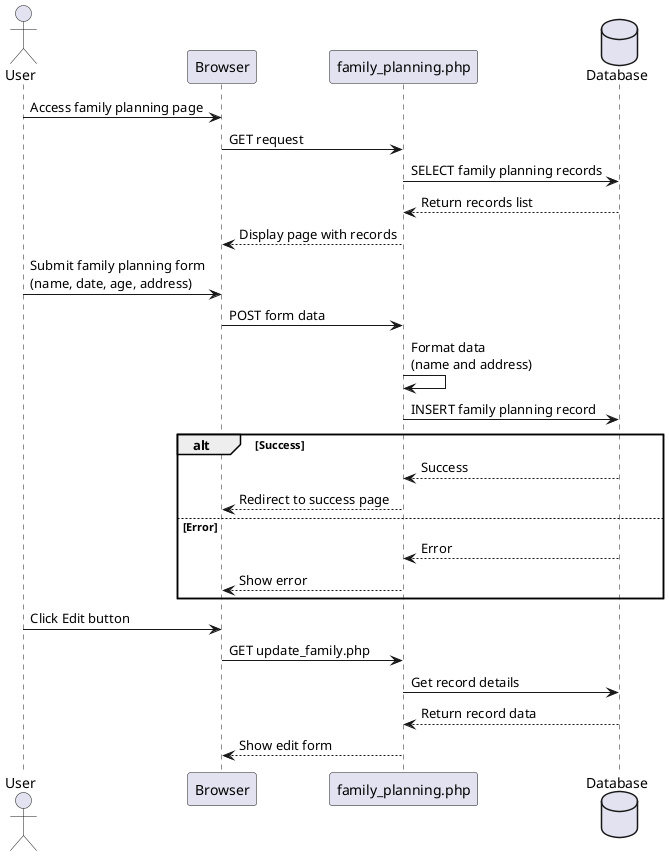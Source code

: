 @startuml Family Planning Management

actor User
participant Browser
participant "family_planning.php" as PHP
database Database

' View Family Planning Records
User -> Browser: Access family planning page
Browser -> PHP: GET request
PHP -> Database: SELECT family planning records
Database --> PHP: Return records list
PHP --> Browser: Display page with records

' Add Family Planning Record
User -> Browser: Submit family planning form\n(name, date, age, address)
Browser -> PHP: POST form data
PHP -> PHP: Format data\n(name and address)
PHP -> Database: INSERT family planning record
alt Success
    Database --> PHP: Success
    PHP --> Browser: Redirect to success page
else Error
    Database --> PHP: Error
    PHP --> Browser: Show error
end

' Edit Family Planning Record
User -> Browser: Click Edit button
Browser -> PHP: GET update_family.php
PHP -> Database: Get record details
Database --> PHP: Return record data
PHP --> Browser: Show edit form

@enduml 